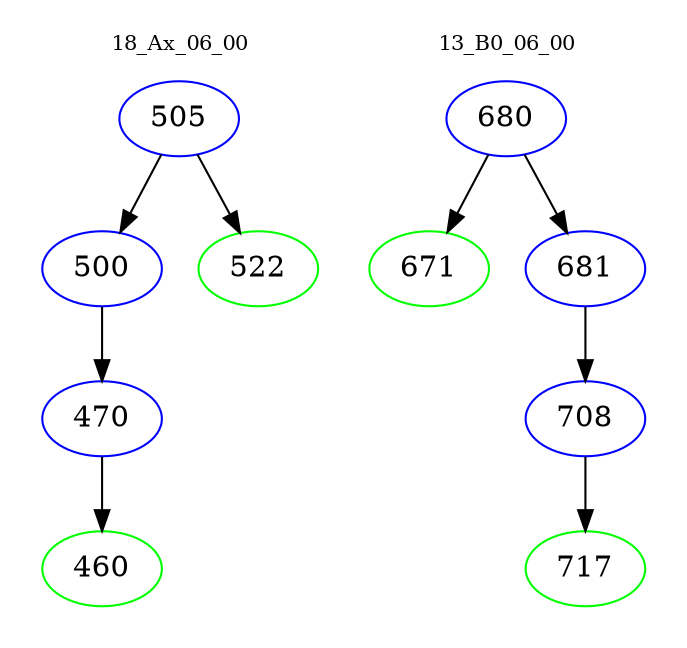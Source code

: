 digraph{
subgraph cluster_0 {
color = white
label = "18_Ax_06_00";
fontsize=10;
T0_505 [label="505", color="blue"]
T0_505 -> T0_500 [color="black"]
T0_500 [label="500", color="blue"]
T0_500 -> T0_470 [color="black"]
T0_470 [label="470", color="blue"]
T0_470 -> T0_460 [color="black"]
T0_460 [label="460", color="green"]
T0_505 -> T0_522 [color="black"]
T0_522 [label="522", color="green"]
}
subgraph cluster_1 {
color = white
label = "13_B0_06_00";
fontsize=10;
T1_680 [label="680", color="blue"]
T1_680 -> T1_671 [color="black"]
T1_671 [label="671", color="green"]
T1_680 -> T1_681 [color="black"]
T1_681 [label="681", color="blue"]
T1_681 -> T1_708 [color="black"]
T1_708 [label="708", color="blue"]
T1_708 -> T1_717 [color="black"]
T1_717 [label="717", color="green"]
}
}
